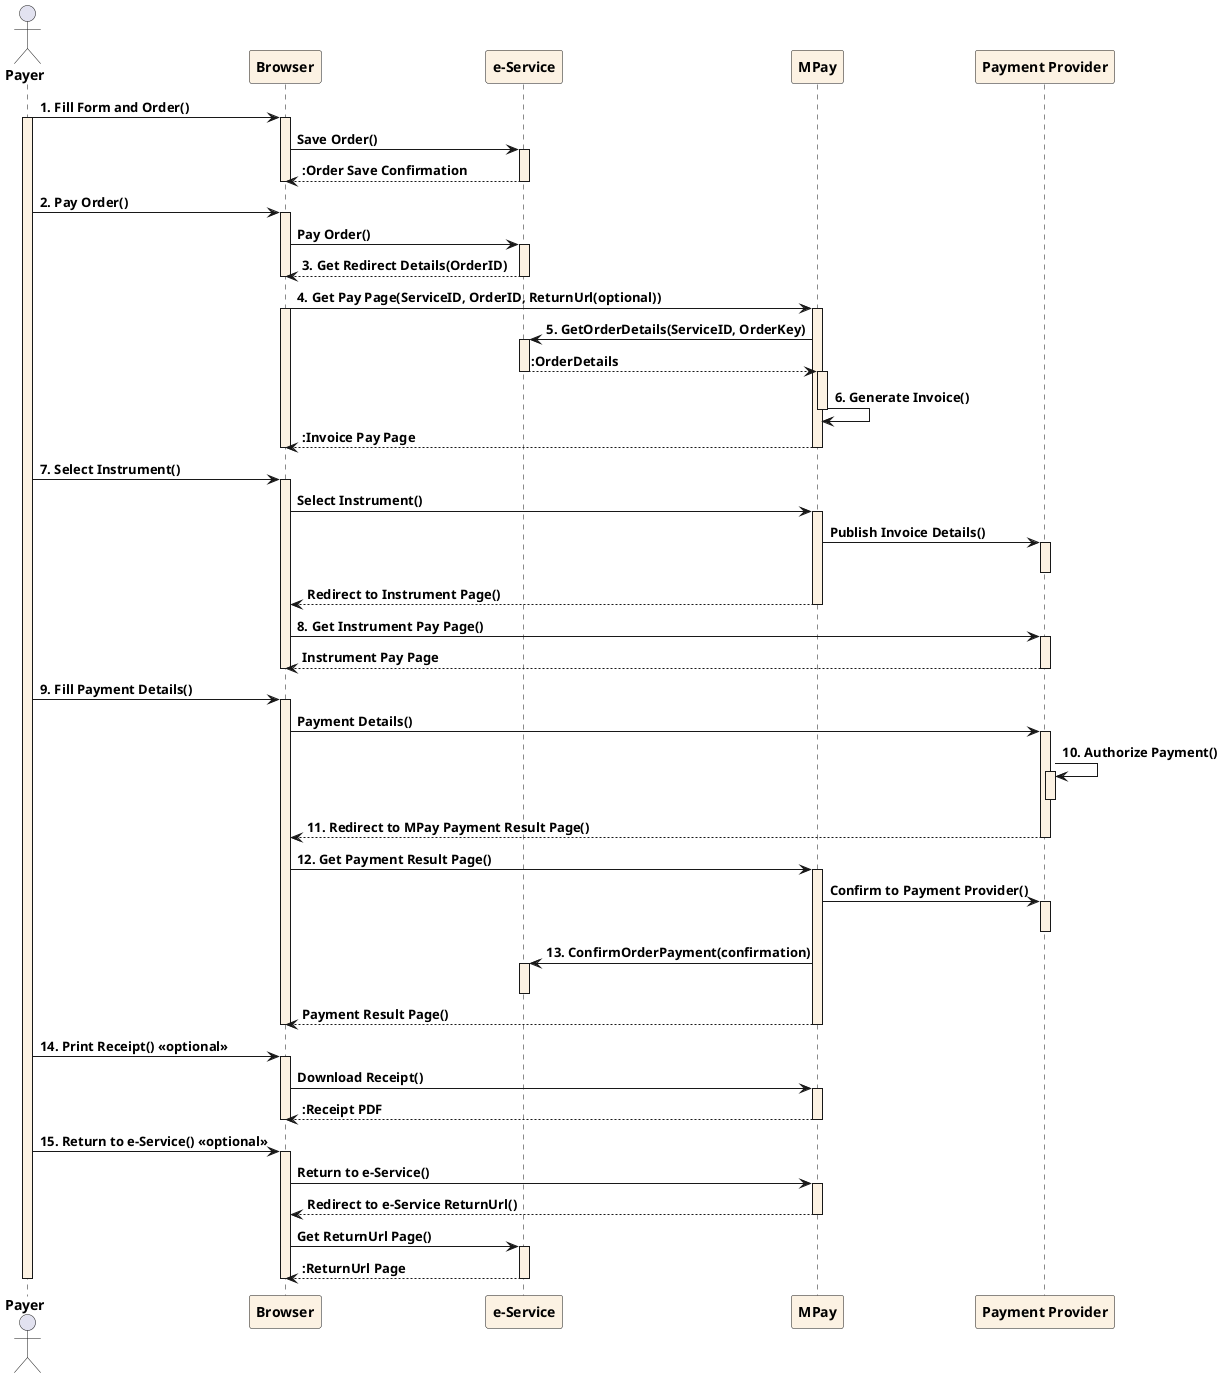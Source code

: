 @startuml

skinparam shadowing false
skinparam backgroundColor transparent
skinparam actor {
    FontStyle bold
}
skinparam sequence {
    ParticipantFontStyle bold
    ParticipantBackgroundColor #FCF2E3
    LifeLineBackgroundColor #FCF2E3
    ArrowFontStyle bold
}
actor Payer
participant Browser
participant "e-Service" as EService
participant MPay
participant "Payment Provider" as Provider

Payer -> Browser: 1. Fill Form and Order()
activate Payer
activate Browser

Browser -> EService: Save Order()
activate EService

EService --> Browser: :Order Save Confirmation
deactivate EService
deactivate Browser

Payer -> Browser: 2. Pay Order()
activate Browser

Browser -> EService: Pay Order()
activate EService

EService --> Browser: 3. Get Redirect Details(OrderID)
deactivate EService
deactivate Browser

Browser -> MPay: 4. Get Pay Page(ServiceID, OrderID, ReturnUrl(optional))
activate Browser
activate MPay

MPay -> EService: 5. GetOrderDetails(ServiceID, OrderKey)
activate EService

EService --> MPay: :OrderDetails
deactivate EService

activate MPay
MPay -> MPay: 6. Generate Invoice()
deactivate MPay

MPay --> Browser: :Invoice Pay Page
deactivate MPay
deactivate Browser

Payer -> Browser: 7. Select Instrument()
activate Browser

Browser -> MPay: Select Instrument()
activate MPay

MPay -> Provider: Publish Invoice Details()
activate Provider
deactivate Provider

MPay --> Browser: Redirect to Instrument Page()
deactivate MPay

Browser -> Provider: 8. Get Instrument Pay Page()
activate Provider

Provider --> Browser: Instrument Pay Page
deactivate Provider
deactivate Browser

Payer -> Browser: 9. Fill Payment Details()
activate Browser

Browser -> Provider: Payment Details()
activate Provider

Provider -> Provider: 10. Authorize Payment()
activate Provider
deactivate Provider

Provider --> Browser: 11. Redirect to MPay Payment Result Page()
deactivate Provider

Browser -> MPay: 12. Get Payment Result Page()
activate MPay

MPay -> Provider: Confirm to Payment Provider()
activate Provider
deactivate Provider

MPay -> EService: 13. ConfirmOrderPayment(confirmation)
activate EService
deactivate EService

MPay --> Browser: Payment Result Page()
deactivate MPay
deactivate Browser

Payer -> Browser: 14. Print Receipt() <<optional>>
activate Browser

Browser -> MPay: Download Receipt()
activate MPay

MPay --> Browser: :Receipt PDF
deactivate MPay
deactivate Browser

Payer -> Browser: 15. Return to e-Service() <<optional>>
activate Browser

Browser -> MPay: Return to e-Service()
activate MPay

MPay --> Browser: Redirect to e-Service ReturnUrl()
deactivate MPay

Browser -> EService: Get ReturnUrl Page()
activate EService

EService --> Browser: :ReturnUrl Page
deactivate EService
deactivate Browser
deactivate Payer

@enduml